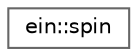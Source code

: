 digraph "Graphical Class Hierarchy"
{
 // LATEX_PDF_SIZE
  bgcolor="transparent";
  edge [fontname=Helvetica,fontsize=10,labelfontname=Helvetica,labelfontsize=10];
  node [fontname=Helvetica,fontsize=10,shape=box,height=0.2,width=0.4];
  rankdir="LR";
  Node0 [id="Node000000",label="ein::spin",height=0.2,width=0.4,color="grey40", fillcolor="white", style="filled",URL="$df/d2f/group__wait.html#d8/d42/structein_1_1spin",tooltip="spin waiter"];
}
